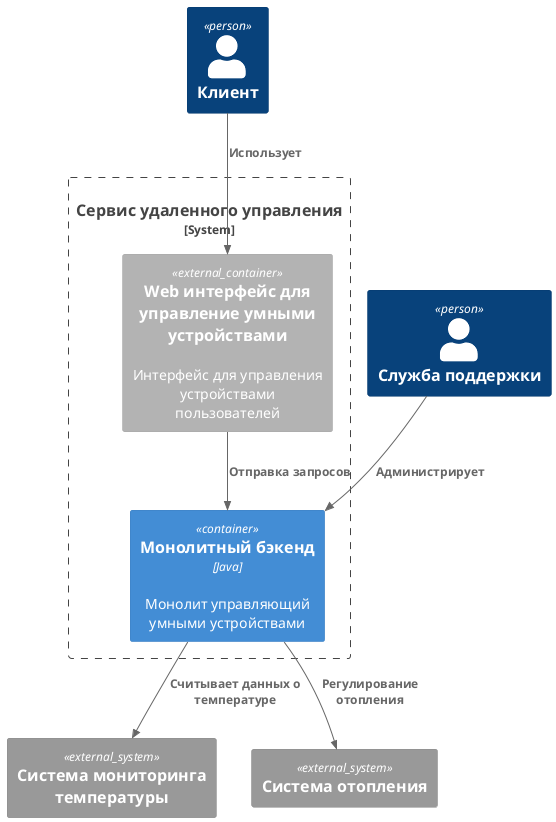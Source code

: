 @startuml
!include <C4/C4_Container>

Person(client, "Клиент", "")
Person(admin, "Служба поддержки", "")
System_Ext(sensor1, "Система мониторинга температуры")
System_Ext(sensor2, "Система отопления")
System_Boundary(service, "Сервис удаленного управления") {
    Container_Ext(frontend, "Web интерфейс для управление умными устройствами", "", "Интерфейс для управления устройствами пользователей")
    Container(backend, "Монолитный бэкенд", "Java", "Монолит управляющий умными устройствами")
}

Rel(client, frontend, "Использует")
Rel(admin, backend, "Администрирует")
Rel(backend, sensor1, "Считывает данных о температуре")
Rel(backend, sensor2, "Регулирование отопления")
Rel(frontend, backend, "Отправка запросов")


@enduml